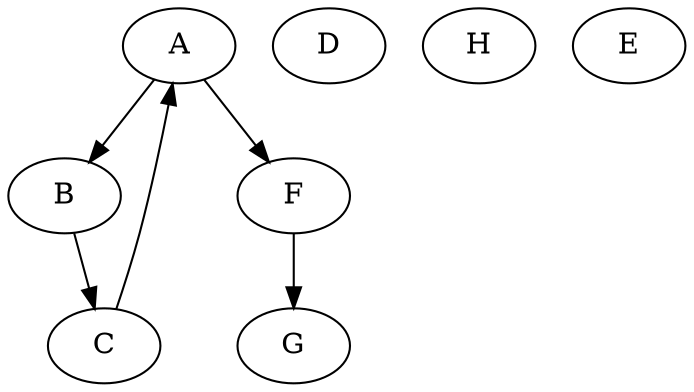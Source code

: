 digraph G {
  A;
  B;
  C;
  D;
  H;
  E;
  F;
  G;
  B -> C;
  C -> A;
  A -> F;
  A -> B;
  F -> G;
}